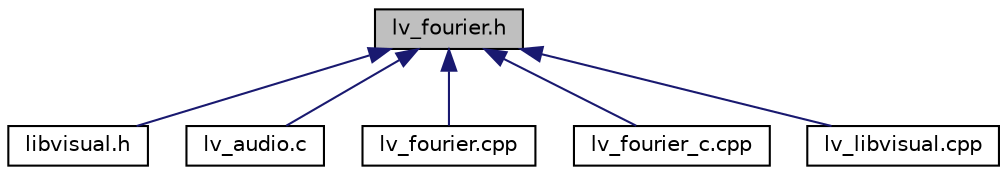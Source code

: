 digraph G
{
  edge [fontname="Helvetica",fontsize="10",labelfontname="Helvetica",labelfontsize="10"];
  node [fontname="Helvetica",fontsize="10",shape=record];
  Node1 [label="lv_fourier.h",height=0.2,width=0.4,color="black", fillcolor="grey75", style="filled" fontcolor="black"];
  Node1 -> Node2 [dir="back",color="midnightblue",fontsize="10",style="solid",fontname="Helvetica"];
  Node2 [label="libvisual.h",height=0.2,width=0.4,color="black", fillcolor="white", style="filled",URL="$libvisual_8h.html"];
  Node1 -> Node3 [dir="back",color="midnightblue",fontsize="10",style="solid",fontname="Helvetica"];
  Node3 [label="lv_audio.c",height=0.2,width=0.4,color="black", fillcolor="white", style="filled",URL="$lv__audio_8c.html"];
  Node1 -> Node4 [dir="back",color="midnightblue",fontsize="10",style="solid",fontname="Helvetica"];
  Node4 [label="lv_fourier.cpp",height=0.2,width=0.4,color="black", fillcolor="white", style="filled",URL="$lv__fourier_8cpp.html"];
  Node1 -> Node5 [dir="back",color="midnightblue",fontsize="10",style="solid",fontname="Helvetica"];
  Node5 [label="lv_fourier_c.cpp",height=0.2,width=0.4,color="black", fillcolor="white", style="filled",URL="$lv__fourier__c_8cpp.html"];
  Node1 -> Node6 [dir="back",color="midnightblue",fontsize="10",style="solid",fontname="Helvetica"];
  Node6 [label="lv_libvisual.cpp",height=0.2,width=0.4,color="black", fillcolor="white", style="filled",URL="$lv__libvisual_8cpp.html"];
}
